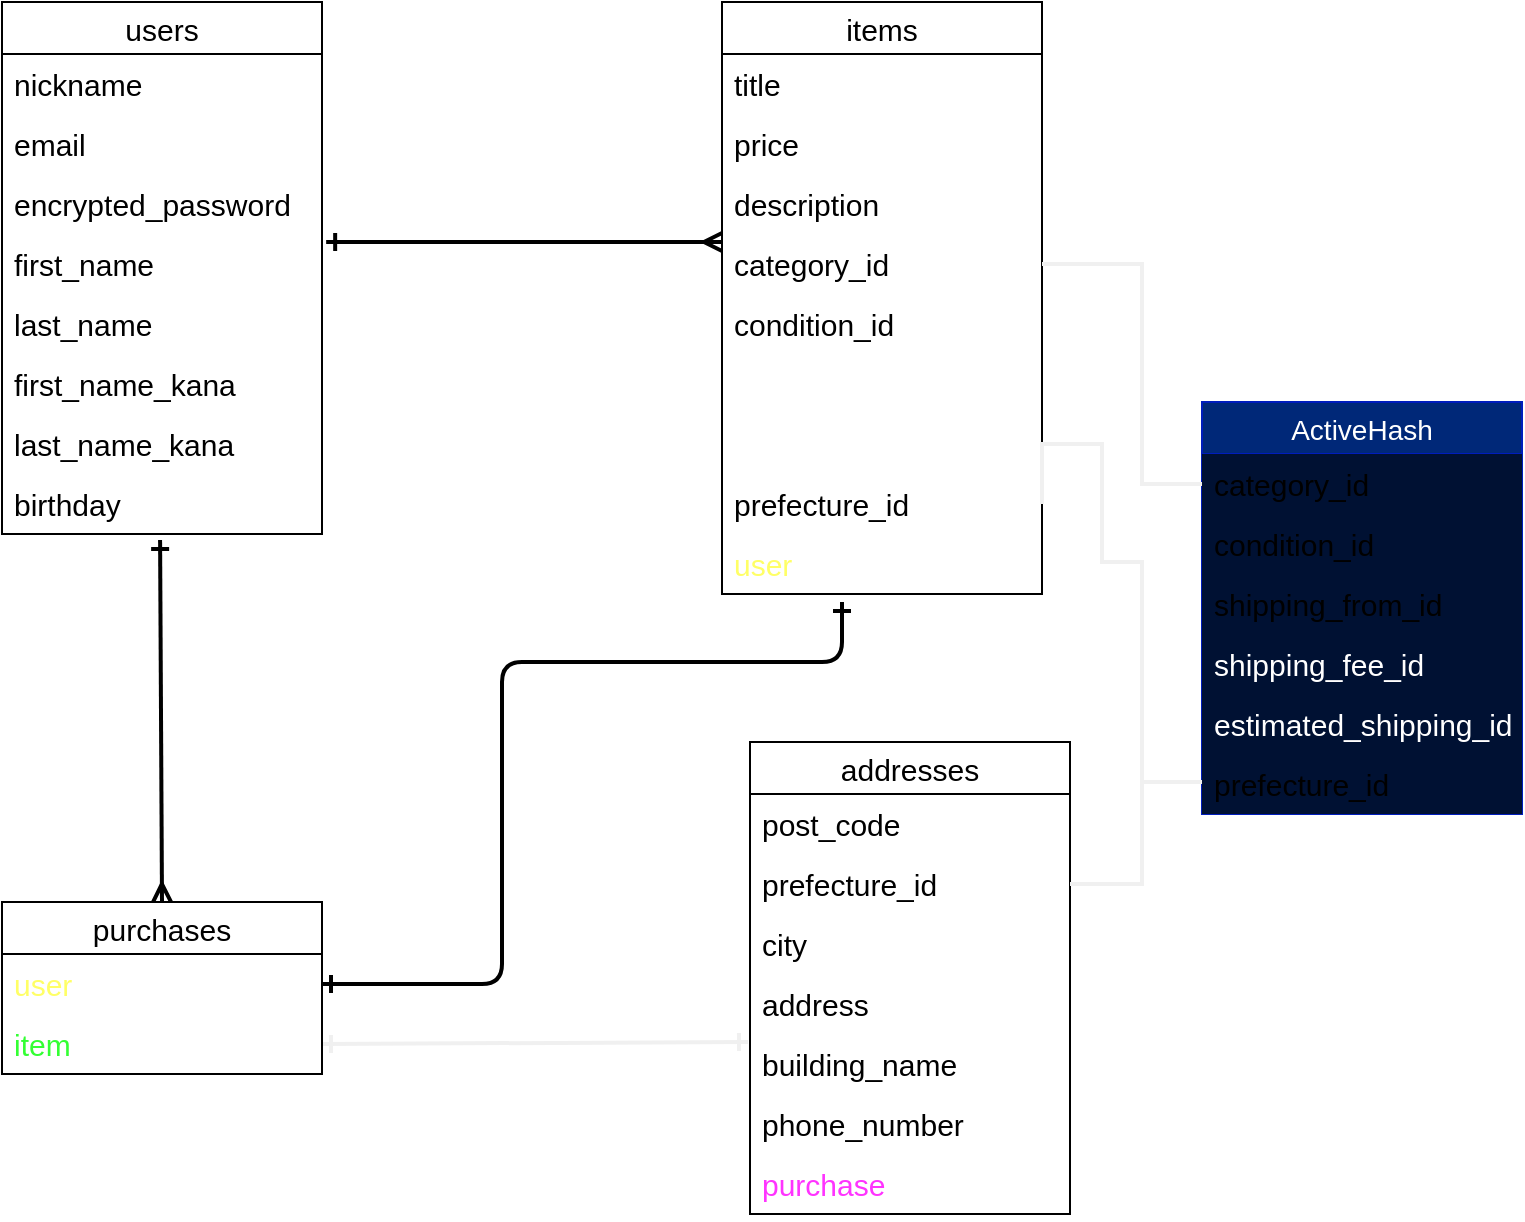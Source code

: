 <mxfile version="13.6.5">
    <diagram id="4ihMrbkJ1hh_erQFC0N1" name="ページ1">
        <mxGraphModel dx="766" dy="398" grid="1" gridSize="10" guides="1" tooltips="1" connect="1" arrows="1" fold="1" page="1" pageScale="1" pageWidth="827" pageHeight="1169" math="0" shadow="0">
            <root>
                <mxCell id="0"/>
                <mxCell id="1" parent="0"/>
                <mxCell id="60" value="" style="fontSize=12;html=1;endArrow=ERmany;endFill=0;startArrow=ERone;startFill=0;strokeWidth=2;exitX=1.013;exitY=0.133;exitDx=0;exitDy=0;exitPerimeter=0;entryX=0;entryY=1.133;entryDx=0;entryDy=0;entryPerimeter=0;" parent="1" source="18" target="137" edge="1">
                    <mxGeometry width="100" height="100" relative="1" as="geometry">
                        <mxPoint x="210" y="170" as="sourcePoint"/>
                        <mxPoint x="560" y="276" as="targetPoint"/>
                    </mxGeometry>
                </mxCell>
                <mxCell id="62" value="" style="fontSize=12;html=1;endArrow=ERmany;endFill=0;startArrow=ERone;startFill=0;jumpSize=6;strokeWidth=2;entryX=0.5;entryY=0;entryDx=0;entryDy=0;exitX=0.494;exitY=1.1;exitDx=0;exitDy=0;exitPerimeter=0;" parent="1" source="22" target="72" edge="1">
                    <mxGeometry width="100" height="100" relative="1" as="geometry">
                        <mxPoint x="110" y="430" as="sourcePoint"/>
                        <mxPoint x="130" y="620" as="targetPoint"/>
                    </mxGeometry>
                </mxCell>
                <mxCell id="71" value="" style="fontSize=12;html=1;endArrow=ERone;endFill=1;entryX=1;entryY=0.5;entryDx=0;entryDy=0;startArrow=ERone;startFill=0;exitX=0.375;exitY=1.133;exitDx=0;exitDy=0;exitPerimeter=0;strokeWidth=2;edgeStyle=orthogonalEdgeStyle;" parent="1" source="96" target="79" edge="1">
                    <mxGeometry width="100" height="100" relative="1" as="geometry">
                        <mxPoint x="640" y="450" as="sourcePoint"/>
                        <mxPoint x="430" y="400" as="targetPoint"/>
                        <Array as="points">
                            <mxPoint x="460" y="450"/>
                            <mxPoint x="290" y="450"/>
                            <mxPoint x="290" y="611"/>
                        </Array>
                    </mxGeometry>
                </mxCell>
                <mxCell id="48" value="addresses" style="swimlane;fontStyle=0;childLayout=stackLayout;horizontal=1;startSize=26;horizontalStack=0;resizeParent=1;resizeParentMax=0;resizeLast=0;collapsible=1;marginBottom=0;align=center;fontSize=15;" parent="1" vertex="1">
                    <mxGeometry x="414" y="490" width="160" height="236" as="geometry"/>
                </mxCell>
                <mxCell id="52" value="post_code" style="text;strokeColor=none;fillColor=none;spacingLeft=4;spacingRight=4;overflow=hidden;rotatable=0;points=[[0,0.5],[1,0.5]];portConstraint=eastwest;fontSize=15;" parent="48" vertex="1">
                    <mxGeometry y="26" width="160" height="30" as="geometry"/>
                </mxCell>
                <mxCell id="53" value="prefecture_id" style="text;strokeColor=none;fillColor=none;spacingLeft=4;spacingRight=4;overflow=hidden;rotatable=0;points=[[0,0.5],[1,0.5]];portConstraint=eastwest;fontSize=15;" parent="48" vertex="1">
                    <mxGeometry y="56" width="160" height="30" as="geometry"/>
                </mxCell>
                <mxCell id="54" value="city" style="text;strokeColor=none;fillColor=none;spacingLeft=4;spacingRight=4;overflow=hidden;rotatable=0;points=[[0,0.5],[1,0.5]];portConstraint=eastwest;fontSize=15;" parent="48" vertex="1">
                    <mxGeometry y="86" width="160" height="30" as="geometry"/>
                </mxCell>
                <mxCell id="55" value="address" style="text;strokeColor=none;fillColor=none;spacingLeft=4;spacingRight=4;overflow=hidden;rotatable=0;points=[[0,0.5],[1,0.5]];portConstraint=eastwest;fontSize=15;" parent="48" vertex="1">
                    <mxGeometry y="116" width="160" height="30" as="geometry"/>
                </mxCell>
                <mxCell id="56" value="building_name" style="text;strokeColor=none;fillColor=none;spacingLeft=4;spacingRight=4;overflow=hidden;rotatable=0;points=[[0,0.5],[1,0.5]];portConstraint=eastwest;fontSize=15;" parent="48" vertex="1">
                    <mxGeometry y="146" width="160" height="30" as="geometry"/>
                </mxCell>
                <mxCell id="57" value="phone_number" style="text;strokeColor=none;fillColor=none;spacingLeft=4;spacingRight=4;overflow=hidden;rotatable=0;points=[[0,0.5],[1,0.5]];portConstraint=eastwest;fontSize=15;" parent="48" vertex="1">
                    <mxGeometry y="176" width="160" height="30" as="geometry"/>
                </mxCell>
                <mxCell id="125" value="purchase" style="text;strokeColor=none;fillColor=none;spacingLeft=4;spacingRight=4;overflow=hidden;rotatable=0;points=[[0,0.5],[1,0.5]];portConstraint=eastwest;fontSize=15;fontColor=#FF33FF;" parent="48" vertex="1">
                    <mxGeometry y="206" width="160" height="30" as="geometry"/>
                </mxCell>
                <mxCell id="39" value="items" style="swimlane;fontStyle=0;childLayout=stackLayout;horizontal=1;startSize=26;horizontalStack=0;resizeParent=1;resizeParentMax=0;resizeLast=0;collapsible=1;marginBottom=0;align=center;fontSize=15;" parent="1" vertex="1">
                    <mxGeometry x="400" y="120" width="160" height="296" as="geometry"/>
                </mxCell>
                <mxCell id="40" value="title" style="text;strokeColor=none;fillColor=none;spacingLeft=4;spacingRight=4;overflow=hidden;rotatable=0;points=[[0,0.5],[1,0.5]];portConstraint=eastwest;fontSize=15;" parent="39" vertex="1">
                    <mxGeometry y="26" width="160" height="30" as="geometry"/>
                </mxCell>
                <mxCell id="135" value="price" style="text;strokeColor=none;fillColor=none;spacingLeft=4;spacingRight=4;overflow=hidden;rotatable=0;points=[[0,0.5],[1,0.5]];portConstraint=eastwest;fontSize=15;" parent="39" vertex="1">
                    <mxGeometry y="56" width="160" height="30" as="geometry"/>
                </mxCell>
                <mxCell id="137" value="description" style="text;strokeColor=none;fillColor=none;spacingLeft=4;spacingRight=4;overflow=hidden;rotatable=0;points=[[0,0.5],[1,0.5]];portConstraint=eastwest;fontSize=15;" parent="39" vertex="1">
                    <mxGeometry y="86" width="160" height="30" as="geometry"/>
                </mxCell>
                <mxCell id="42" value="category_id" style="text;strokeColor=none;fillColor=none;spacingLeft=4;spacingRight=4;overflow=hidden;rotatable=0;points=[[0,0.5],[1,0.5]];portConstraint=eastwest;fontSize=15;" parent="39" vertex="1">
                    <mxGeometry y="116" width="160" height="30" as="geometry"/>
                </mxCell>
                <mxCell id="98" value="condition_id" style="text;strokeColor=none;fillColor=none;spacingLeft=4;spacingRight=4;overflow=hidden;rotatable=0;points=[[0,0.5],[1,0.5]];portConstraint=eastwest;fontSize=15;" parent="39" vertex="1">
                    <mxGeometry y="146" width="160" height="30" as="geometry"/>
                </mxCell>
                <mxCell id="63" value="shipping_fee_id" style="text;spacingLeft=4;spacingRight=4;overflow=hidden;rotatable=0;points=[[0,0.5],[1,0.5]];portConstraint=eastwest;fontSize=15;fontColor=#FFFFFF;" parent="39" vertex="1">
                    <mxGeometry y="176" width="160" height="30" as="geometry"/>
                </mxCell>
                <mxCell id="94" value="estimated_shipping_id" style="text;spacingLeft=4;spacingRight=4;overflow=hidden;rotatable=0;points=[[0,0.5],[1,0.5]];portConstraint=eastwest;fontSize=15;fontColor=#FFFFFF;" parent="39" vertex="1">
                    <mxGeometry y="206" width="160" height="30" as="geometry"/>
                </mxCell>
                <mxCell id="47" value="prefecture_id" style="text;strokeColor=none;fillColor=none;spacingLeft=4;spacingRight=4;overflow=hidden;rotatable=0;points=[[0,0.5],[1,0.5]];portConstraint=eastwest;fontSize=15;" parent="39" vertex="1">
                    <mxGeometry y="236" width="160" height="30" as="geometry"/>
                </mxCell>
                <mxCell id="96" value="user" style="text;spacingLeft=4;spacingRight=4;overflow=hidden;rotatable=0;points=[[0,0.5],[1,0.5]];portConstraint=eastwest;fontSize=15;fontColor=#FFFF66;" parent="39" vertex="1">
                    <mxGeometry y="266" width="160" height="30" as="geometry"/>
                </mxCell>
                <mxCell id="3" value="users" style="swimlane;fontStyle=0;childLayout=stackLayout;horizontal=1;startSize=26;horizontalStack=0;resizeParent=1;resizeParentMax=0;resizeLast=0;collapsible=1;marginBottom=0;align=center;fontSize=15;" parent="1" vertex="1">
                    <mxGeometry x="40" y="120" width="160" height="266" as="geometry"/>
                </mxCell>
                <mxCell id="4" value="nickname" style="text;strokeColor=none;fillColor=none;spacingLeft=4;spacingRight=4;overflow=hidden;rotatable=0;points=[[0,0.5],[1,0.5]];portConstraint=eastwest;fontSize=15;" parent="3" vertex="1">
                    <mxGeometry y="26" width="160" height="30" as="geometry"/>
                </mxCell>
                <mxCell id="5" value="email" style="text;strokeColor=none;fillColor=none;spacingLeft=4;spacingRight=4;overflow=hidden;rotatable=0;points=[[0,0.5],[1,0.5]];portConstraint=eastwest;fontSize=15;" parent="3" vertex="1">
                    <mxGeometry y="56" width="160" height="30" as="geometry"/>
                </mxCell>
                <mxCell id="6" value="encrypted_password" style="text;strokeColor=none;fillColor=none;spacingLeft=4;spacingRight=4;overflow=hidden;rotatable=0;points=[[0,0.5],[1,0.5]];portConstraint=eastwest;fontSize=15;" parent="3" vertex="1">
                    <mxGeometry y="86" width="160" height="30" as="geometry"/>
                </mxCell>
                <mxCell id="18" value="first_name" style="text;strokeColor=none;fillColor=none;spacingLeft=4;spacingRight=4;overflow=hidden;rotatable=0;points=[[0,0.5],[1,0.5]];portConstraint=eastwest;fontSize=15;" parent="3" vertex="1">
                    <mxGeometry y="116" width="160" height="30" as="geometry"/>
                </mxCell>
                <mxCell id="19" value="last_name" style="text;strokeColor=none;fillColor=none;spacingLeft=4;spacingRight=4;overflow=hidden;rotatable=0;points=[[0,0.5],[1,0.5]];portConstraint=eastwest;fontSize=15;" parent="3" vertex="1">
                    <mxGeometry y="146" width="160" height="30" as="geometry"/>
                </mxCell>
                <mxCell id="20" value="first_name_kana" style="text;strokeColor=none;fillColor=none;spacingLeft=4;spacingRight=4;overflow=hidden;rotatable=0;points=[[0,0.5],[1,0.5]];portConstraint=eastwest;fontSize=15;" parent="3" vertex="1">
                    <mxGeometry y="176" width="160" height="30" as="geometry"/>
                </mxCell>
                <mxCell id="21" value="last_name_kana" style="text;strokeColor=none;fillColor=none;spacingLeft=4;spacingRight=4;overflow=hidden;rotatable=0;points=[[0,0.5],[1,0.5]];portConstraint=eastwest;fontSize=15;" parent="3" vertex="1">
                    <mxGeometry y="206" width="160" height="30" as="geometry"/>
                </mxCell>
                <mxCell id="22" value="birthday" style="text;strokeColor=none;fillColor=none;spacingLeft=4;spacingRight=4;overflow=hidden;rotatable=0;points=[[0,0.5],[1,0.5]];portConstraint=eastwest;fontSize=15;" parent="3" vertex="1">
                    <mxGeometry y="236" width="160" height="30" as="geometry"/>
                </mxCell>
                <mxCell id="81" value="" style="endArrow=ERone;html=1;rounded=0;strokeColor=#f0f0f0;strokeWidth=2;endFill=0;exitX=1;exitY=0.5;exitDx=0;exitDy=0;startArrow=ERone;startFill=0;" parent="1" source="80" edge="1">
                    <mxGeometry relative="1" as="geometry">
                        <mxPoint x="220" y="640" as="sourcePoint"/>
                        <mxPoint x="413" y="640" as="targetPoint"/>
                    </mxGeometry>
                </mxCell>
                <mxCell id="72" value="purchases" style="swimlane;fontStyle=0;childLayout=stackLayout;horizontal=1;startSize=26;horizontalStack=0;resizeParent=1;resizeParentMax=0;resizeLast=0;collapsible=1;marginBottom=0;align=center;fontSize=15;" parent="1" vertex="1">
                    <mxGeometry x="40" y="570" width="160" height="86" as="geometry"/>
                </mxCell>
                <mxCell id="79" value="user" style="text;strokeColor=none;fillColor=none;spacingLeft=4;spacingRight=4;overflow=hidden;rotatable=0;points=[[0,0.5],[1,0.5]];portConstraint=eastwest;fontSize=15;fontColor=#FFFF66;" parent="72" vertex="1">
                    <mxGeometry y="26" width="160" height="30" as="geometry"/>
                </mxCell>
                <mxCell id="80" value="item" style="text;strokeColor=none;fillColor=none;spacingLeft=4;spacingRight=4;overflow=hidden;rotatable=0;points=[[0,0.5],[1,0.5]];portConstraint=eastwest;fontSize=15;horizontal=1;fontColor=#33FF33;" parent="72" vertex="1">
                    <mxGeometry y="56" width="160" height="30" as="geometry"/>
                </mxCell>
                <mxCell id="88" value="ActiveHash" style="swimlane;fontStyle=0;childLayout=stackLayout;horizontal=1;startSize=26;horizontalStack=0;resizeParent=1;resizeParentMax=0;resizeLast=0;collapsible=1;marginBottom=0;align=center;fontSize=14;strokeColor=#001DBC;fontColor=#ffffff;fillColor=#002878;" parent="1" vertex="1">
                    <mxGeometry x="640" y="320" width="160" height="206" as="geometry"/>
                </mxCell>
                <mxCell id="118" value="category_id" style="text;strokeColor=none;spacingLeft=4;spacingRight=4;overflow=hidden;rotatable=0;points=[[0,0.5],[1,0.5]];portConstraint=eastwest;fontSize=15;fillColor=#001133;" parent="88" vertex="1">
                    <mxGeometry y="26" width="160" height="30" as="geometry"/>
                </mxCell>
                <mxCell id="119" value="condition_id" style="text;strokeColor=none;spacingLeft=4;spacingRight=4;overflow=hidden;rotatable=0;points=[[0,0.5],[1,0.5]];portConstraint=eastwest;fontSize=15;fillColor=#001133;" parent="88" vertex="1">
                    <mxGeometry y="56" width="160" height="30" as="geometry"/>
                </mxCell>
                <mxCell id="120" value="shipping_from_id" style="text;strokeColor=none;spacingLeft=4;spacingRight=4;overflow=hidden;rotatable=0;points=[[0,0.5],[1,0.5]];portConstraint=eastwest;fontSize=15;fillColor=#001133;" parent="88" vertex="1">
                    <mxGeometry y="86" width="160" height="30" as="geometry"/>
                </mxCell>
                <mxCell id="121" value="shipping_fee_id" style="text;spacingLeft=4;spacingRight=4;overflow=hidden;rotatable=0;points=[[0,0.5],[1,0.5]];portConstraint=eastwest;fontSize=15;fontColor=#FFFFFF;fillColor=#001133;" parent="88" vertex="1">
                    <mxGeometry y="116" width="160" height="30" as="geometry"/>
                </mxCell>
                <mxCell id="122" value="estimated_shipping_id" style="text;spacingLeft=4;spacingRight=4;overflow=hidden;rotatable=0;points=[[0,0.5],[1,0.5]];portConstraint=eastwest;fontSize=15;fontColor=#FFFFFF;fillColor=#001133;" parent="88" vertex="1">
                    <mxGeometry y="146" width="160" height="30" as="geometry"/>
                </mxCell>
                <mxCell id="124" value="prefecture_id" style="text;strokeColor=none;spacingLeft=4;spacingRight=4;overflow=hidden;rotatable=0;points=[[0,0.5],[1,0.5]];portConstraint=eastwest;fontSize=15;fillColor=#001133;" parent="88" vertex="1">
                    <mxGeometry y="176" width="160" height="30" as="geometry"/>
                </mxCell>
                <mxCell id="112" value="" style="endArrow=none;html=1;rounded=0;strokeColor=#f0f0f0;strokeWidth=2;fontColor=#FFFFFF;edgeStyle=orthogonalEdgeStyle;" parent="1" edge="1">
                    <mxGeometry relative="1" as="geometry">
                        <mxPoint x="560" y="251" as="sourcePoint"/>
                        <mxPoint x="640" y="361" as="targetPoint"/>
                        <Array as="points">
                            <mxPoint x="610" y="251"/>
                            <mxPoint x="610" y="361"/>
                        </Array>
                    </mxGeometry>
                </mxCell>
                <mxCell id="113" value="" style="endArrow=none;html=1;rounded=0;strokeColor=#f0f0f0;strokeWidth=2;fontColor=#FFFFFF;edgeStyle=orthogonalEdgeStyle;" parent="1" source="53" edge="1">
                    <mxGeometry relative="1" as="geometry">
                        <mxPoint x="340" y="400" as="sourcePoint"/>
                        <mxPoint x="640" y="510" as="targetPoint"/>
                        <Array as="points">
                            <mxPoint x="610" y="561"/>
                            <mxPoint x="610" y="510"/>
                            <mxPoint x="640" y="510"/>
                        </Array>
                    </mxGeometry>
                </mxCell>
                <mxCell id="136" value="" style="endArrow=none;html=1;rounded=0;strokeColor=#f0f0f0;strokeWidth=2;fontColor=#FFFFFF;exitX=1;exitY=0.5;exitDx=0;exitDy=0;edgeStyle=orthogonalEdgeStyle;" parent="1" source="47" edge="1">
                    <mxGeometry relative="1" as="geometry">
                        <mxPoint x="570" y="261" as="sourcePoint"/>
                        <mxPoint x="610" y="510" as="targetPoint"/>
                        <Array as="points">
                            <mxPoint x="590" y="341"/>
                            <mxPoint x="590" y="400"/>
                            <mxPoint x="610" y="400"/>
                        </Array>
                    </mxGeometry>
                </mxCell>
            </root>
        </mxGraphModel>
    </diagram>
</mxfile>